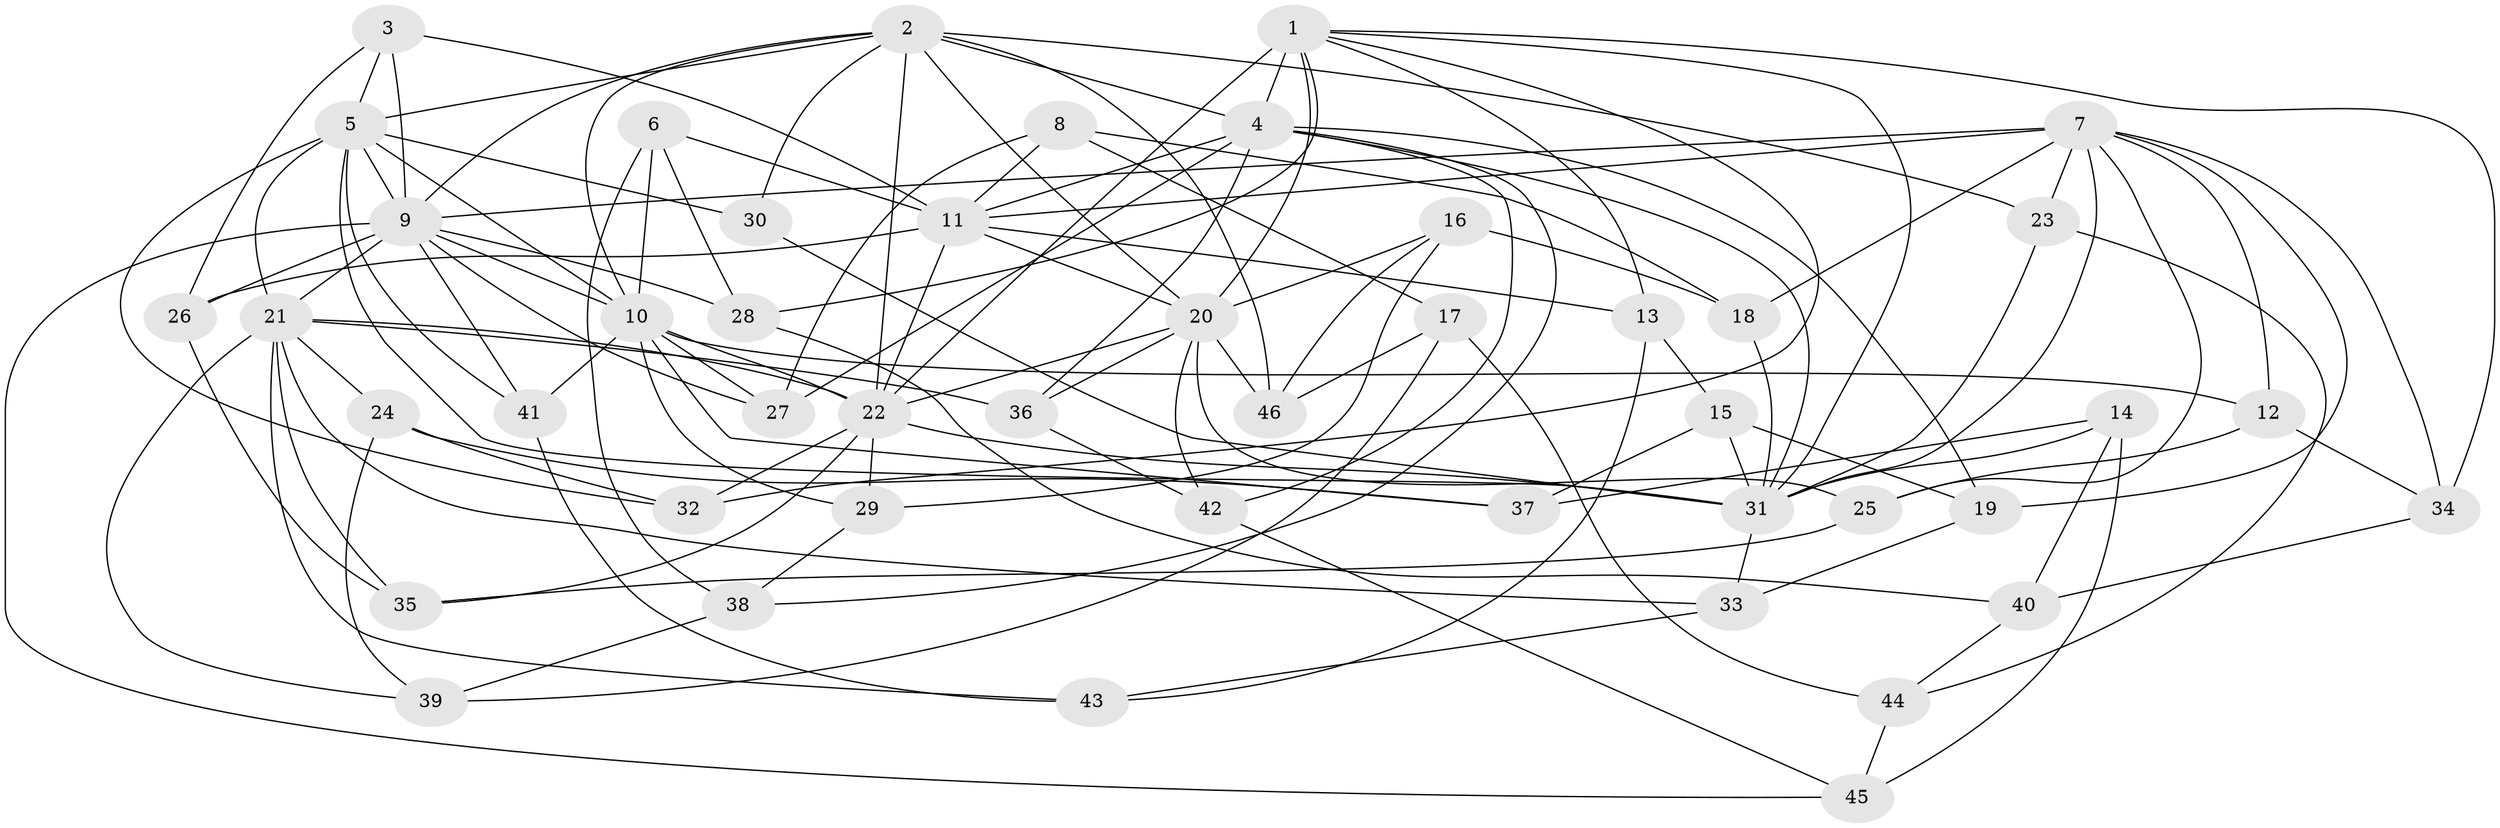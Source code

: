 // original degree distribution, {4: 1.0}
// Generated by graph-tools (version 1.1) at 2025/37/03/09/25 02:37:51]
// undirected, 46 vertices, 124 edges
graph export_dot {
graph [start="1"]
  node [color=gray90,style=filled];
  1;
  2;
  3;
  4;
  5;
  6;
  7;
  8;
  9;
  10;
  11;
  12;
  13;
  14;
  15;
  16;
  17;
  18;
  19;
  20;
  21;
  22;
  23;
  24;
  25;
  26;
  27;
  28;
  29;
  30;
  31;
  32;
  33;
  34;
  35;
  36;
  37;
  38;
  39;
  40;
  41;
  42;
  43;
  44;
  45;
  46;
  1 -- 4 [weight=4.0];
  1 -- 13 [weight=1.0];
  1 -- 20 [weight=1.0];
  1 -- 22 [weight=2.0];
  1 -- 28 [weight=1.0];
  1 -- 31 [weight=1.0];
  1 -- 32 [weight=1.0];
  1 -- 34 [weight=1.0];
  2 -- 4 [weight=1.0];
  2 -- 5 [weight=1.0];
  2 -- 9 [weight=1.0];
  2 -- 10 [weight=1.0];
  2 -- 20 [weight=2.0];
  2 -- 22 [weight=1.0];
  2 -- 23 [weight=1.0];
  2 -- 30 [weight=1.0];
  2 -- 46 [weight=1.0];
  3 -- 5 [weight=1.0];
  3 -- 9 [weight=1.0];
  3 -- 11 [weight=1.0];
  3 -- 26 [weight=1.0];
  4 -- 11 [weight=1.0];
  4 -- 19 [weight=1.0];
  4 -- 27 [weight=1.0];
  4 -- 31 [weight=1.0];
  4 -- 36 [weight=1.0];
  4 -- 38 [weight=1.0];
  4 -- 42 [weight=1.0];
  5 -- 9 [weight=2.0];
  5 -- 10 [weight=1.0];
  5 -- 21 [weight=1.0];
  5 -- 30 [weight=1.0];
  5 -- 31 [weight=1.0];
  5 -- 32 [weight=1.0];
  5 -- 41 [weight=1.0];
  6 -- 10 [weight=1.0];
  6 -- 11 [weight=1.0];
  6 -- 28 [weight=1.0];
  6 -- 38 [weight=1.0];
  7 -- 9 [weight=1.0];
  7 -- 11 [weight=2.0];
  7 -- 12 [weight=1.0];
  7 -- 18 [weight=1.0];
  7 -- 19 [weight=1.0];
  7 -- 23 [weight=1.0];
  7 -- 25 [weight=1.0];
  7 -- 31 [weight=1.0];
  7 -- 34 [weight=1.0];
  8 -- 11 [weight=1.0];
  8 -- 17 [weight=1.0];
  8 -- 18 [weight=1.0];
  8 -- 27 [weight=1.0];
  9 -- 10 [weight=1.0];
  9 -- 21 [weight=1.0];
  9 -- 26 [weight=1.0];
  9 -- 27 [weight=1.0];
  9 -- 28 [weight=1.0];
  9 -- 41 [weight=1.0];
  9 -- 45 [weight=1.0];
  10 -- 12 [weight=1.0];
  10 -- 22 [weight=1.0];
  10 -- 27 [weight=1.0];
  10 -- 29 [weight=1.0];
  10 -- 37 [weight=1.0];
  10 -- 41 [weight=1.0];
  11 -- 13 [weight=1.0];
  11 -- 20 [weight=1.0];
  11 -- 22 [weight=1.0];
  11 -- 26 [weight=1.0];
  12 -- 25 [weight=1.0];
  12 -- 34 [weight=1.0];
  13 -- 15 [weight=1.0];
  13 -- 43 [weight=1.0];
  14 -- 31 [weight=1.0];
  14 -- 37 [weight=1.0];
  14 -- 40 [weight=1.0];
  14 -- 45 [weight=1.0];
  15 -- 19 [weight=1.0];
  15 -- 31 [weight=1.0];
  15 -- 37 [weight=1.0];
  16 -- 18 [weight=1.0];
  16 -- 20 [weight=1.0];
  16 -- 29 [weight=1.0];
  16 -- 46 [weight=1.0];
  17 -- 39 [weight=1.0];
  17 -- 44 [weight=1.0];
  17 -- 46 [weight=1.0];
  18 -- 31 [weight=1.0];
  19 -- 33 [weight=1.0];
  20 -- 22 [weight=2.0];
  20 -- 25 [weight=1.0];
  20 -- 36 [weight=2.0];
  20 -- 42 [weight=1.0];
  20 -- 46 [weight=1.0];
  21 -- 22 [weight=1.0];
  21 -- 24 [weight=1.0];
  21 -- 33 [weight=1.0];
  21 -- 35 [weight=1.0];
  21 -- 36 [weight=2.0];
  21 -- 39 [weight=1.0];
  21 -- 43 [weight=1.0];
  22 -- 29 [weight=1.0];
  22 -- 31 [weight=1.0];
  22 -- 32 [weight=1.0];
  22 -- 35 [weight=1.0];
  23 -- 31 [weight=1.0];
  23 -- 44 [weight=1.0];
  24 -- 32 [weight=1.0];
  24 -- 37 [weight=1.0];
  24 -- 39 [weight=1.0];
  25 -- 35 [weight=1.0];
  26 -- 35 [weight=1.0];
  28 -- 40 [weight=1.0];
  29 -- 38 [weight=1.0];
  30 -- 31 [weight=2.0];
  31 -- 33 [weight=1.0];
  33 -- 43 [weight=1.0];
  34 -- 40 [weight=1.0];
  36 -- 42 [weight=1.0];
  38 -- 39 [weight=1.0];
  40 -- 44 [weight=1.0];
  41 -- 43 [weight=1.0];
  42 -- 45 [weight=1.0];
  44 -- 45 [weight=1.0];
}
